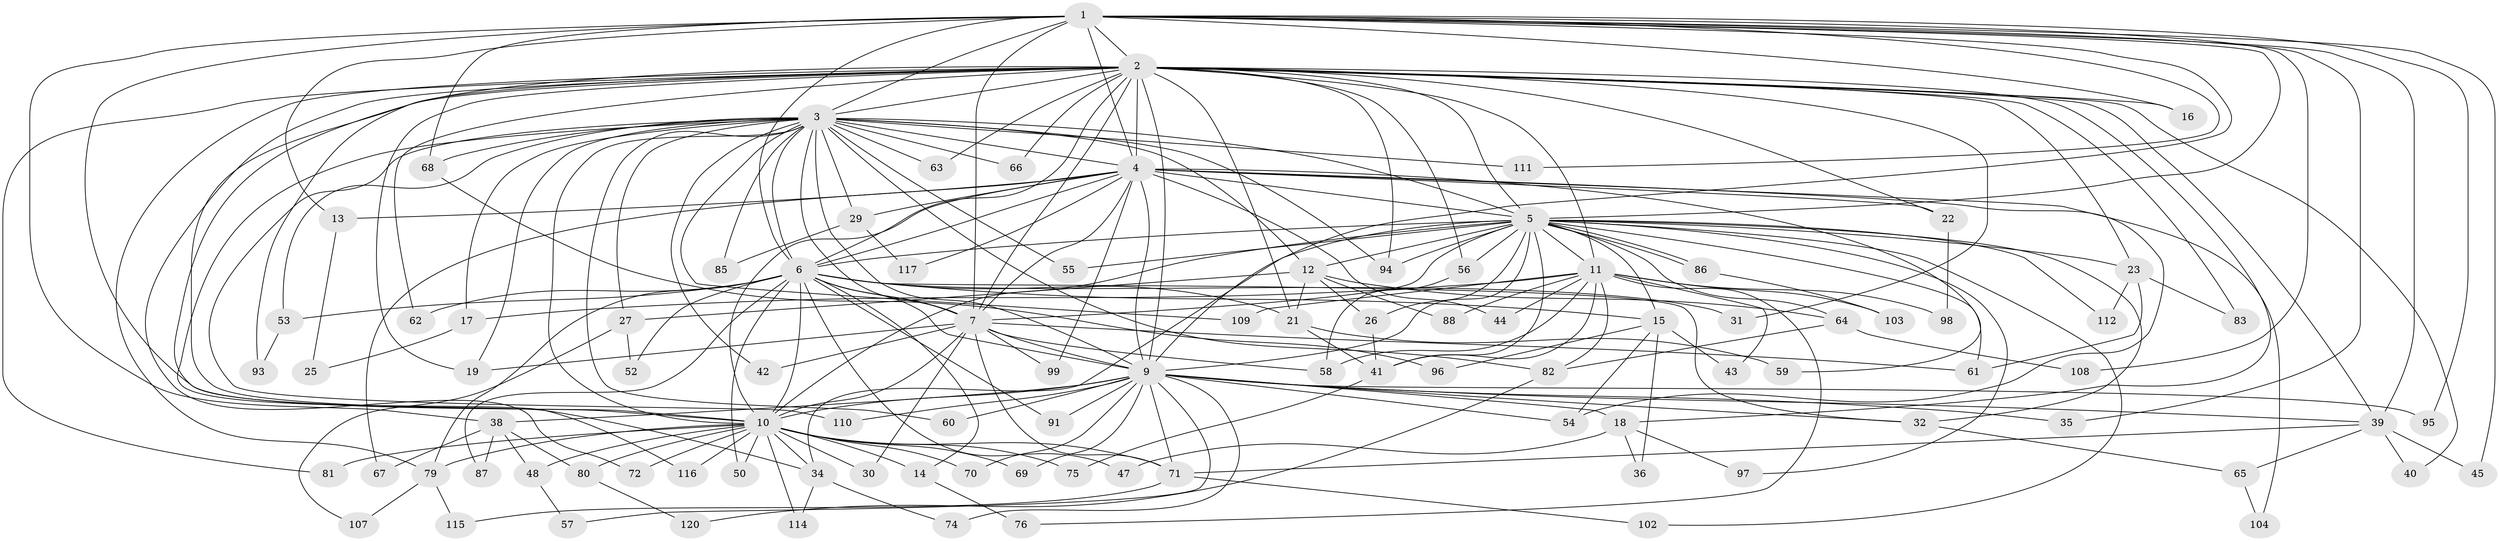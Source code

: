 // Generated by graph-tools (version 1.1) at 2025/51/02/27/25 19:51:45]
// undirected, 97 vertices, 227 edges
graph export_dot {
graph [start="1"]
  node [color=gray90,style=filled];
  1 [super="+28"];
  2 [super="+33"];
  3 [super="+8"];
  4 [super="+51"];
  5 [super="+92"];
  6 [super="+20"];
  7;
  9 [super="+46"];
  10 [super="+119"];
  11 [super="+78"];
  12 [super="+24"];
  13;
  14;
  15;
  16;
  17;
  18 [super="+49"];
  19;
  21 [super="+37"];
  22;
  23;
  25;
  26;
  27;
  29;
  30;
  31;
  32;
  34 [super="+89"];
  35;
  36;
  38 [super="+73"];
  39 [super="+105"];
  40;
  41 [super="+106"];
  42;
  43;
  44;
  45;
  47;
  48;
  50;
  52;
  53;
  54 [super="+118"];
  55;
  56;
  57;
  58 [super="+77"];
  59;
  60;
  61 [super="+84"];
  62;
  63;
  64;
  65;
  66;
  67;
  68;
  69;
  70;
  71 [super="+90"];
  72;
  74;
  75;
  76;
  79 [super="+100"];
  80;
  81;
  82 [super="+101"];
  83;
  85;
  86;
  87;
  88;
  91;
  93;
  94 [super="+113"];
  95;
  96;
  97;
  98;
  99;
  102;
  103;
  104;
  107;
  108;
  109;
  110;
  111;
  112;
  114;
  115;
  116;
  117;
  120;
  1 -- 2;
  1 -- 3 [weight=2];
  1 -- 4;
  1 -- 5;
  1 -- 6;
  1 -- 7 [weight=2];
  1 -- 9;
  1 -- 10;
  1 -- 13;
  1 -- 16;
  1 -- 35;
  1 -- 38;
  1 -- 39;
  1 -- 45;
  1 -- 68;
  1 -- 95;
  1 -- 111;
  1 -- 108;
  2 -- 3 [weight=2];
  2 -- 4 [weight=2];
  2 -- 5;
  2 -- 6;
  2 -- 7;
  2 -- 9;
  2 -- 10;
  2 -- 11;
  2 -- 16;
  2 -- 18;
  2 -- 21;
  2 -- 22;
  2 -- 23;
  2 -- 31;
  2 -- 40;
  2 -- 56;
  2 -- 62;
  2 -- 63;
  2 -- 66;
  2 -- 79;
  2 -- 81;
  2 -- 19;
  2 -- 34;
  2 -- 83;
  2 -- 72;
  2 -- 93;
  2 -- 39;
  2 -- 94;
  3 -- 4 [weight=2];
  3 -- 5 [weight=2];
  3 -- 6 [weight=3];
  3 -- 7 [weight=2];
  3 -- 9 [weight=2];
  3 -- 10 [weight=2];
  3 -- 12 [weight=2];
  3 -- 17;
  3 -- 19;
  3 -- 42;
  3 -- 55;
  3 -- 63;
  3 -- 68;
  3 -- 109;
  3 -- 66;
  3 -- 85;
  3 -- 27;
  3 -- 29;
  3 -- 94;
  3 -- 110;
  3 -- 111;
  3 -- 116;
  3 -- 53;
  3 -- 60;
  3 -- 82;
  4 -- 5;
  4 -- 6;
  4 -- 7;
  4 -- 9;
  4 -- 10;
  4 -- 13;
  4 -- 22;
  4 -- 29;
  4 -- 44;
  4 -- 59;
  4 -- 67;
  4 -- 99;
  4 -- 104;
  4 -- 117;
  4 -- 54;
  5 -- 6;
  5 -- 7;
  5 -- 9;
  5 -- 10;
  5 -- 11;
  5 -- 12;
  5 -- 15;
  5 -- 23;
  5 -- 26;
  5 -- 32;
  5 -- 41;
  5 -- 55;
  5 -- 56;
  5 -- 61;
  5 -- 64;
  5 -- 86;
  5 -- 86;
  5 -- 94;
  5 -- 97;
  5 -- 102;
  5 -- 112;
  5 -- 34;
  6 -- 7;
  6 -- 9;
  6 -- 10;
  6 -- 14;
  6 -- 15;
  6 -- 31;
  6 -- 32;
  6 -- 47;
  6 -- 50;
  6 -- 52;
  6 -- 53;
  6 -- 62;
  6 -- 79;
  6 -- 87;
  6 -- 21;
  6 -- 91;
  7 -- 9;
  7 -- 10;
  7 -- 19;
  7 -- 30;
  7 -- 42;
  7 -- 58;
  7 -- 71;
  7 -- 99;
  7 -- 61;
  9 -- 10;
  9 -- 18 [weight=2];
  9 -- 35;
  9 -- 38;
  9 -- 39;
  9 -- 54;
  9 -- 57;
  9 -- 60;
  9 -- 69;
  9 -- 70;
  9 -- 74;
  9 -- 91;
  9 -- 95;
  9 -- 110;
  9 -- 32;
  9 -- 71;
  10 -- 14;
  10 -- 30;
  10 -- 34;
  10 -- 48;
  10 -- 50;
  10 -- 69;
  10 -- 70;
  10 -- 72;
  10 -- 75;
  10 -- 80;
  10 -- 81;
  10 -- 114;
  10 -- 116;
  10 -- 71;
  10 -- 79;
  11 -- 17;
  11 -- 43;
  11 -- 44;
  11 -- 58;
  11 -- 76;
  11 -- 82;
  11 -- 103;
  11 -- 109;
  11 -- 88;
  11 -- 41;
  11 -- 98;
  12 -- 21;
  12 -- 26;
  12 -- 27;
  12 -- 88;
  12 -- 64;
  13 -- 25;
  14 -- 76;
  15 -- 36;
  15 -- 43;
  15 -- 54;
  15 -- 96;
  17 -- 25;
  18 -- 36;
  18 -- 47;
  18 -- 97;
  21 -- 41;
  21 -- 59;
  22 -- 98;
  23 -- 61;
  23 -- 83;
  23 -- 112;
  26 -- 41;
  27 -- 52;
  27 -- 107;
  29 -- 85;
  29 -- 117;
  32 -- 65;
  34 -- 74;
  34 -- 114;
  38 -- 48;
  38 -- 67;
  38 -- 80;
  38 -- 87;
  39 -- 40;
  39 -- 45;
  39 -- 65;
  39 -- 71;
  41 -- 75;
  48 -- 57;
  53 -- 93;
  56 -- 58;
  64 -- 82;
  64 -- 108;
  65 -- 104;
  68 -- 96;
  71 -- 115;
  71 -- 102;
  79 -- 107;
  79 -- 115;
  80 -- 120;
  82 -- 120;
  86 -- 103;
}
